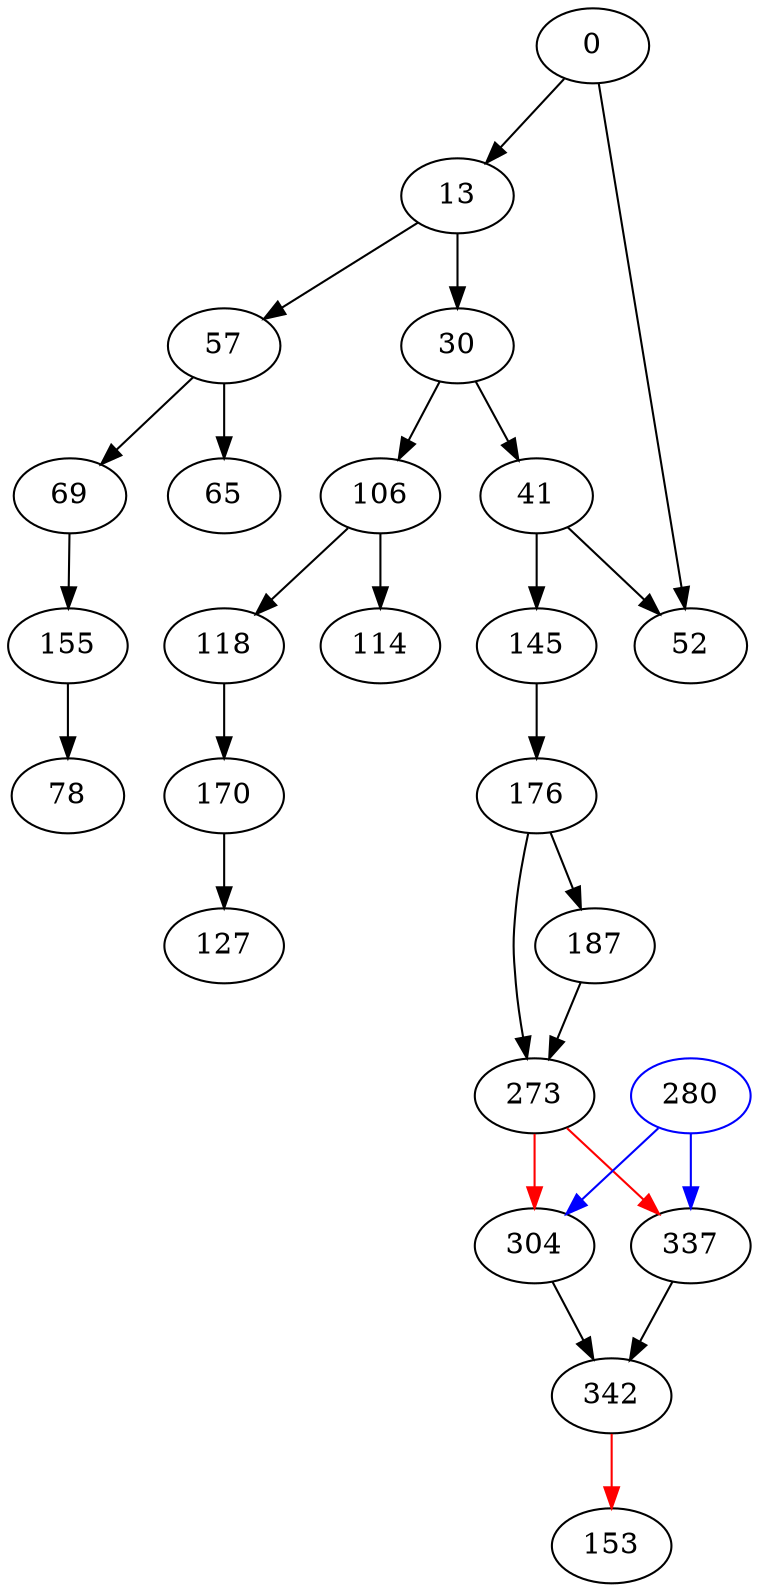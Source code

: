 digraph diff_Contract_0xfd4085e56a96787fb7acd9b49510f874c3d4afcb {
	0
	13
	145
	273
	153
	155
	30
	41
	170
	176
	304
	52
	57
	187
	65
	69
	78
	337
	342
	106
	114
	118
	127
	280 [color=blue]
	170 -> 127
	30 -> 41
	304 -> 342
	13 -> 30
	145 -> 176
	342 -> 153 [color=red]
	106 -> 114
	176 -> 187
	187 -> 273
	69 -> 155
	106 -> 118
	273 -> 337 [color=red]
	176 -> 273
	41 -> 52
	13 -> 57
	337 -> 342
	41 -> 145
	155 -> 78
	0 -> 52
	57 -> 69
	0 -> 13
	30 -> 106
	57 -> 65
	273 -> 304 [color=red]
	118 -> 170
	280 -> 337 [color=blue]
	280 -> 304 [color=blue]
}
